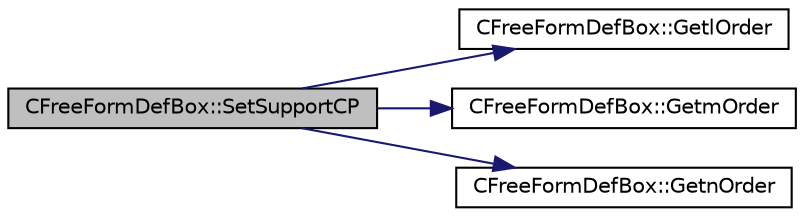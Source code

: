 digraph "CFreeFormDefBox::SetSupportCP"
{
 // LATEX_PDF_SIZE
  edge [fontname="Helvetica",fontsize="10",labelfontname="Helvetica",labelfontsize="10"];
  node [fontname="Helvetica",fontsize="10",shape=record];
  rankdir="LR";
  Node1 [label="CFreeFormDefBox::SetSupportCP",height=0.2,width=0.4,color="black", fillcolor="grey75", style="filled", fontcolor="black",tooltip="Set the control points of the final chuck in a unitary hexahedron free form."];
  Node1 -> Node2 [color="midnightblue",fontsize="10",style="solid",fontname="Helvetica"];
  Node2 [label="CFreeFormDefBox::GetlOrder",height=0.2,width=0.4,color="black", fillcolor="white", style="filled",URL="$classCFreeFormDefBox.html#a5c25e21e5d9bf423df83c7b55a7b665c",tooltip="Get the order in the l direction of the FFD FFDBox."];
  Node1 -> Node3 [color="midnightblue",fontsize="10",style="solid",fontname="Helvetica"];
  Node3 [label="CFreeFormDefBox::GetmOrder",height=0.2,width=0.4,color="black", fillcolor="white", style="filled",URL="$classCFreeFormDefBox.html#aa0d7554ac35b3eb646bcf092cf74ca45",tooltip="Get the order in the m direction of the FFD FFDBox."];
  Node1 -> Node4 [color="midnightblue",fontsize="10",style="solid",fontname="Helvetica"];
  Node4 [label="CFreeFormDefBox::GetnOrder",height=0.2,width=0.4,color="black", fillcolor="white", style="filled",URL="$classCFreeFormDefBox.html#a93a86fabec8b4358fc2bb5d97c9ae0ad",tooltip="Get the order in the n direction of the FFD FFDBox."];
}
